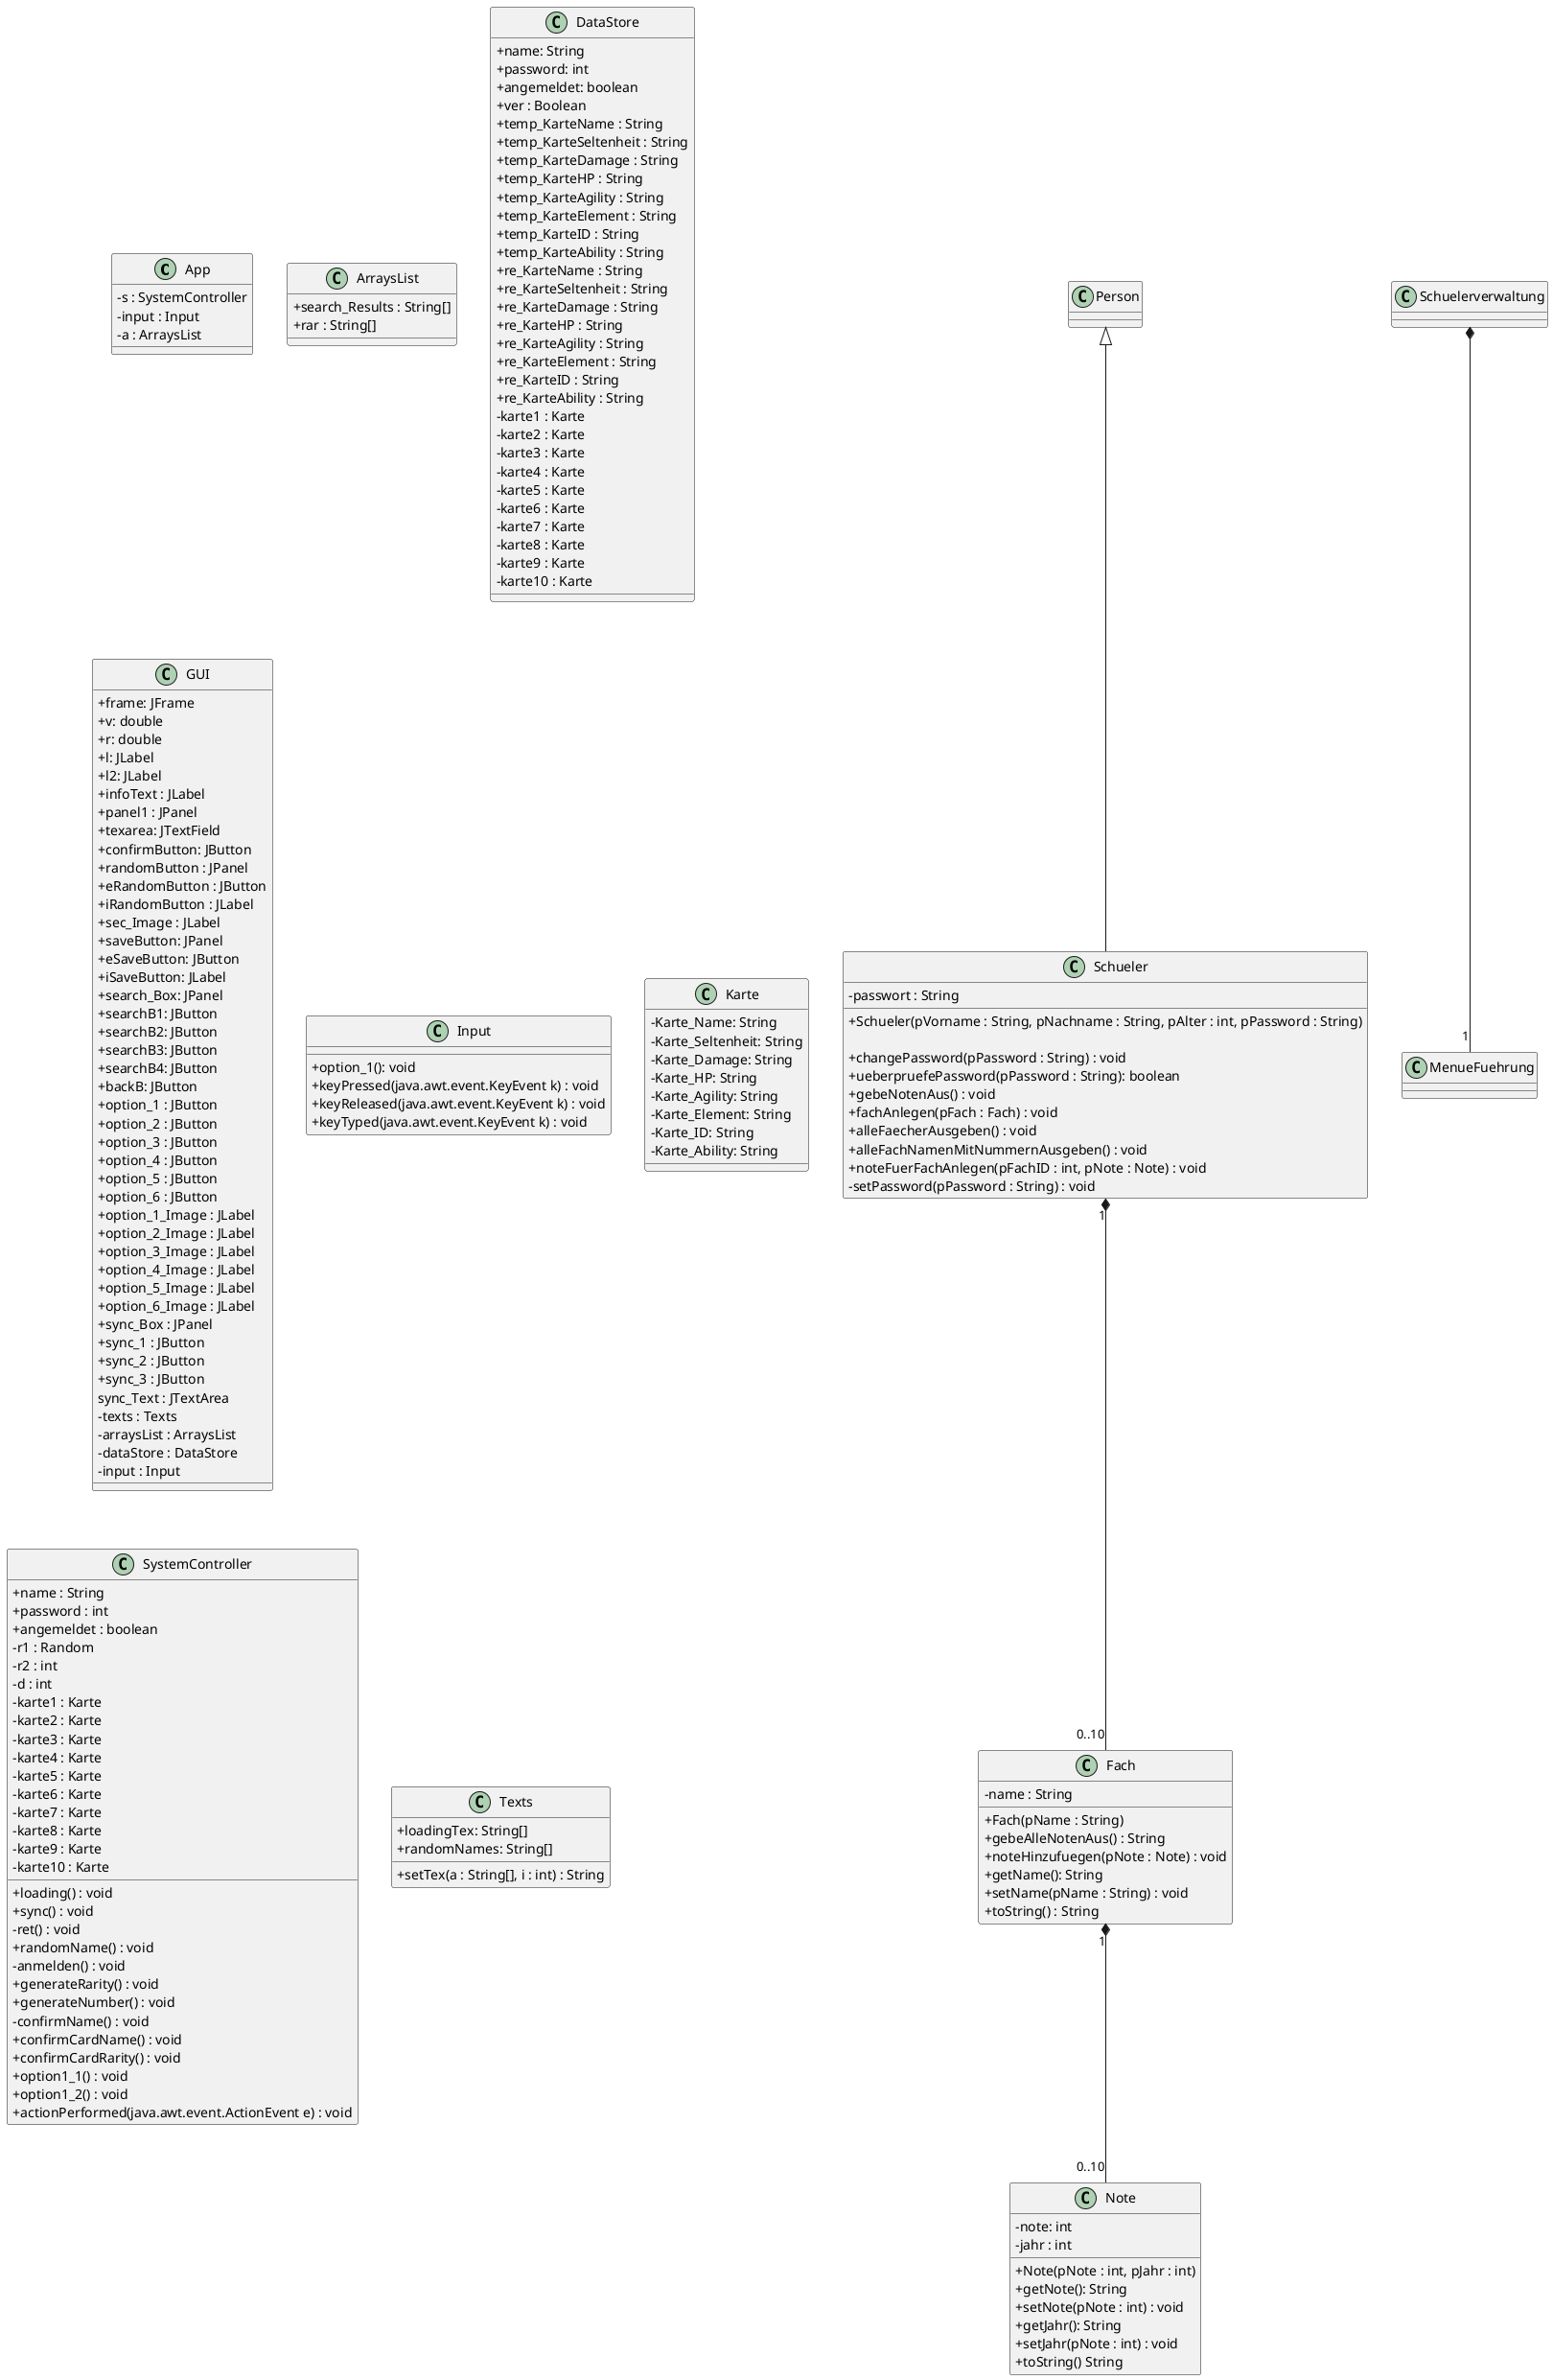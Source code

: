 @startuml
skinparam classAttributeIconSize 0

class App{
 -s : SystemController
 -input : Input
 -a : ArraysList
}



class ArraysList{
+search_Results : String[]
+rar : String[]
 }
 
 class DataStore{
 +name: String
 +password: int
 +angemeldet: boolean
 +ver : Boolean
 +temp_KarteName : String
 +temp_KarteSeltenheit : String
 +temp_KarteDamage : String
 +temp_KarteHP : String
 +temp_KarteAgility : String
 +temp_KarteElement : String
 +temp_KarteID : String
 +temp_KarteAbility : String    
 +re_KarteName : String
 +re_KarteSeltenheit : String
 +re_KarteDamage : String
 +re_KarteHP : String
 +re_KarteAgility : String
 +re_KarteElement : String
 +re_KarteID : String
 +re_KarteAbility : String
 -karte1 : Karte
 -karte2 : Karte
 -karte3 : Karte
 -karte4 : Karte
 -karte5 : Karte
 -karte6 : Karte
 -karte7 : Karte
 -karte8 : Karte
 -karte9 : Karte
 -karte10 : Karte

}



class GUI{
 +frame: JFrame
 +v: double
 +r: double
 +l: JLabel
 +l2: JLabel
 +infoText : JLabel
 +panel1 : JPanel
 +texarea: JTextField
 +confirmButton: JButton
 +randomButton : JPanel
 +eRandomButton : JButton
 +iRandomButton : JLabel
 +sec_Image : JLabel
 +saveButton: JPanel
 +eSaveButton: JButton
 +iSaveButton: JLabel
 +search_Box: JPanel
 +searchB1: JButton
 +searchB2: JButton
 +searchB3: JButton
 +searchB4: JButton
 +backB: JButton
 +option_1 : JButton
 +option_2 : JButton
 +option_3 : JButton
 +option_4 : JButton
 +option_5 : JButton
 +option_6 : JButton
 +option_1_Image : JLabel
 +option_2_Image : JLabel
 +option_3_Image : JLabel
 +option_4_Image : JLabel
 +option_5_Image : JLabel
 +option_6_Image : JLabel
 +sync_Box : JPanel
 +sync_1 : JButton
 +sync_2 : JButton
 +sync_3 : JButton
 sync_Text : JTextArea
 -texts : Texts
 -arraysList : ArraysList
 -dataStore : DataStore
 -input : Input

}


class Input{
 +option_1(): void
 +keyPressed(java.awt.event.KeyEvent k) : void
 +keyReleased(java.awt.event.KeyEvent k) : void
 +keyTyped(java.awt.event.KeyEvent k) : void
}

class Karte{
 -Karte_Name: String
 -Karte_Seltenheit: String
 -Karte_Damage: String
 -Karte_HP: String
 -Karte_Agility: String
 -Karte_Element: String
 -Karte_ID: String
 -Karte_Ability: String

}

class SystemController{
+name : String
+password : int
+angemeldet : boolean
-r1 : Random
-r2 : int
-d : int
 -karte1 : Karte
 -karte2 : Karte
 -karte3 : Karte
 -karte4 : Karte
 -karte5 : Karte
 -karte6 : Karte
 -karte7 : Karte
 -karte8 : Karte
 -karte9 : Karte
 -karte10 : Karte
 +loading() : void
 +sync() : void
 -ret() : void
 +randomName() : void
 -anmelden() : void
 +generateRarity() : void
 +generateNumber() : void
 -confirmName() : void
 +confirmCardName() : void
 +confirmCardRarity() : void
 +option1_1() : void
 +option1_2() : void
 +actionPerformed(java.awt.event.ActionEvent e) : void
}


class Texts{
+loadingTex: String[]
+randomNames: String[]
+setTex(a : String[], i : int) : String
}



class Fach{
 -name : String
 +Fach(pName : String)
 +gebeAlleNotenAus() : String
 +noteHinzufuegen(pNote : Note) : void
 +getName(): String
 +setName(pName : String) : void
 +toString() : String
}

class Note{
 -note: int
 -jahr : int
 +Note(pNote : int, pJahr : int)
 +getNote(): String
 +setNote(pNote : int) : void
 +getJahr(): String
 +setJahr(pNote : int) : void
 +toString() String
}




class Schueler{
  -passwort : String

  +Schueler(pVorname : String, pNachname : String, pAlter : int, pPassword : String)
  
  +changePassword(pPassword : String) : void
  +ueberpruefePassword(pPassword : String): boolean
  +gebeNotenAus() : void
  + fachAnlegen(pFach : Fach) : void
  +alleFaecherAusgeben() : void
  +alleFachNamenMitNummernAusgeben() : void
  +noteFuerFachAnlegen(pFachID : int, pNote : Note) : void
  -setPassword(pPassword : String) : void
}


Fach "1" *-- "0..10" Note
Schuelerverwaltung  *-- "1" MenueFuehrung
Schueler "1" *-- "0..10" Fach
Person <|-- Schueler

@enduml
